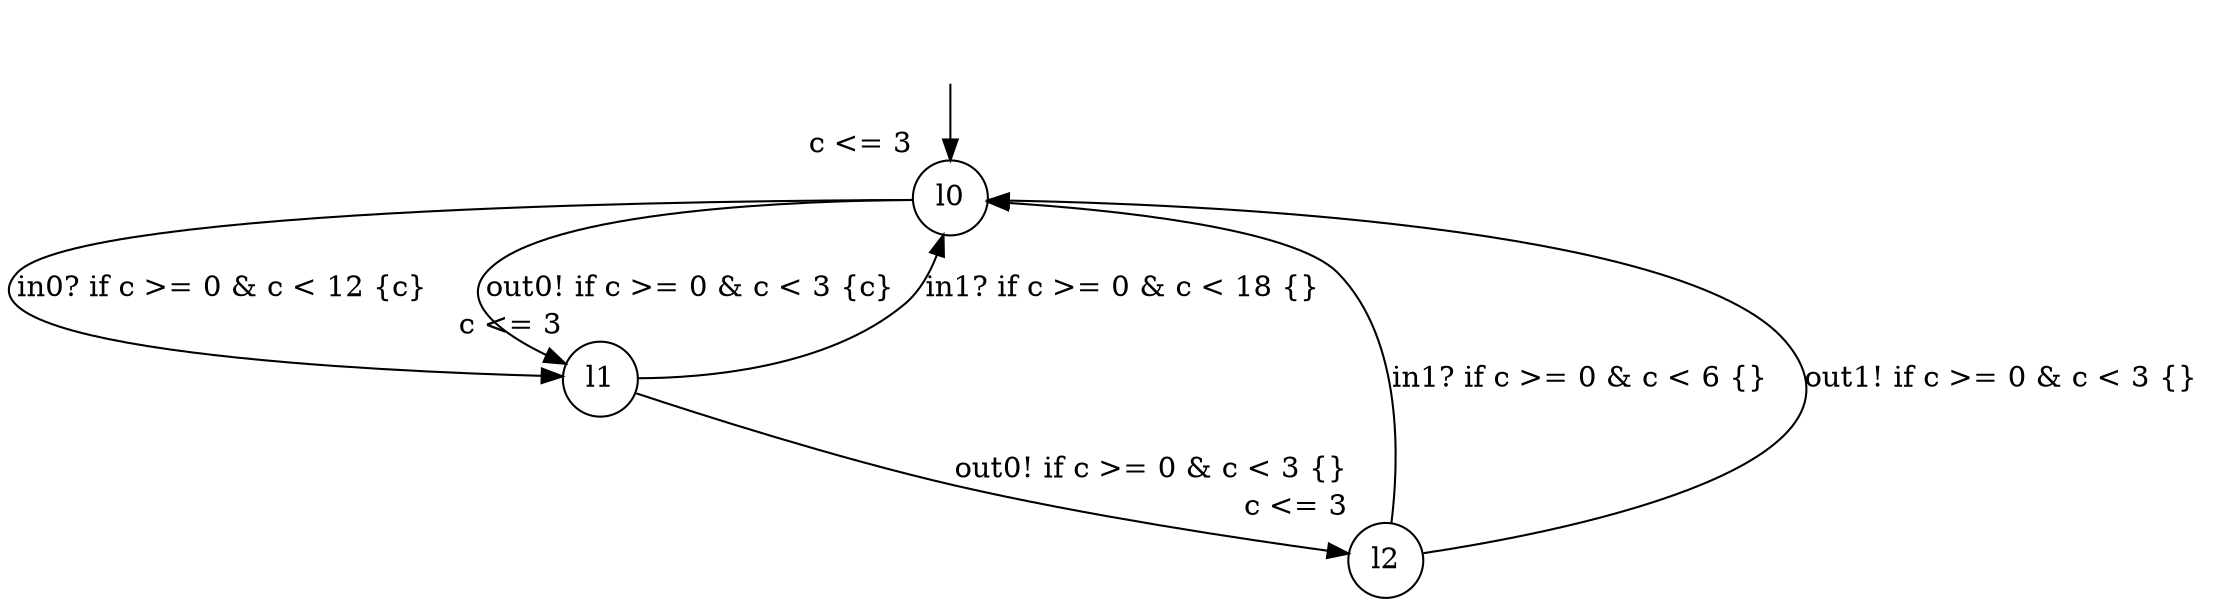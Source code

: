 digraph g {
__start0 [label="" shape="none"];
l0 [shape="circle" margin=0 label="l0", xlabel="c <= 3"];
l1 [shape="circle" margin=0 label="l1", xlabel="c <= 3"];
l2 [shape="circle" margin=0 label="l2", xlabel="c <= 3"];
l0 -> l1 [label="in0? if c >= 0 & c < 12 {c} "];
l0 -> l1 [label="out0! if c >= 0 & c < 3 {c} "];
l1 -> l2 [label="out0! if c >= 0 & c < 3 {} "];
l1 -> l0 [label="in1? if c >= 0 & c < 18 {} "];
l2 -> l0 [label="in1? if c >= 0 & c < 6 {} "];
l2 -> l0 [label="out1! if c >= 0 & c < 3 {} "];
__start0 -> l0;
}
